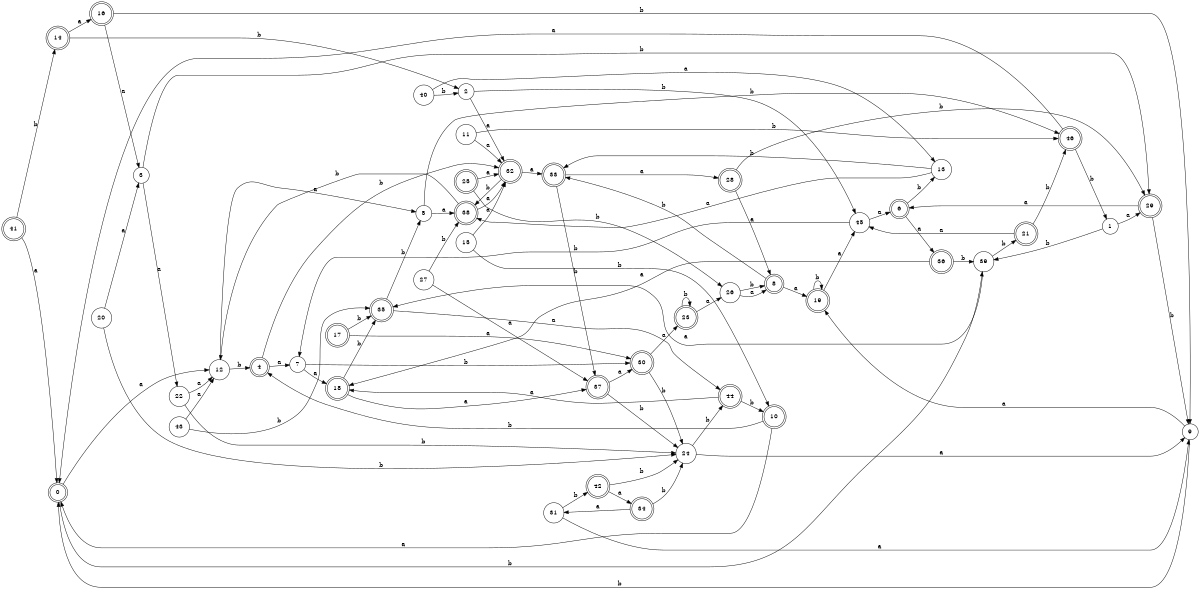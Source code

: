 digraph n38_6 {
__start0 [label="" shape="none"];

rankdir=LR;
size="8,5";

s0 [style="rounded,filled", color="black", fillcolor="white" shape="doublecircle", label="0"];
s1 [style="filled", color="black", fillcolor="white" shape="circle", label="1"];
s2 [style="filled", color="black", fillcolor="white" shape="circle", label="2"];
s3 [style="filled", color="black", fillcolor="white" shape="circle", label="3"];
s4 [style="rounded,filled", color="black", fillcolor="white" shape="doublecircle", label="4"];
s5 [style="filled", color="black", fillcolor="white" shape="circle", label="5"];
s6 [style="rounded,filled", color="black", fillcolor="white" shape="doublecircle", label="6"];
s7 [style="filled", color="black", fillcolor="white" shape="circle", label="7"];
s8 [style="rounded,filled", color="black", fillcolor="white" shape="doublecircle", label="8"];
s9 [style="filled", color="black", fillcolor="white" shape="circle", label="9"];
s10 [style="rounded,filled", color="black", fillcolor="white" shape="doublecircle", label="10"];
s11 [style="filled", color="black", fillcolor="white" shape="circle", label="11"];
s12 [style="filled", color="black", fillcolor="white" shape="circle", label="12"];
s13 [style="filled", color="black", fillcolor="white" shape="circle", label="13"];
s14 [style="rounded,filled", color="black", fillcolor="white" shape="doublecircle", label="14"];
s15 [style="filled", color="black", fillcolor="white" shape="circle", label="15"];
s16 [style="rounded,filled", color="black", fillcolor="white" shape="doublecircle", label="16"];
s17 [style="rounded,filled", color="black", fillcolor="white" shape="doublecircle", label="17"];
s18 [style="rounded,filled", color="black", fillcolor="white" shape="doublecircle", label="18"];
s19 [style="rounded,filled", color="black", fillcolor="white" shape="doublecircle", label="19"];
s20 [style="filled", color="black", fillcolor="white" shape="circle", label="20"];
s21 [style="rounded,filled", color="black", fillcolor="white" shape="doublecircle", label="21"];
s22 [style="filled", color="black", fillcolor="white" shape="circle", label="22"];
s23 [style="rounded,filled", color="black", fillcolor="white" shape="doublecircle", label="23"];
s24 [style="filled", color="black", fillcolor="white" shape="circle", label="24"];
s25 [style="rounded,filled", color="black", fillcolor="white" shape="doublecircle", label="25"];
s26 [style="filled", color="black", fillcolor="white" shape="circle", label="26"];
s27 [style="filled", color="black", fillcolor="white" shape="circle", label="27"];
s28 [style="rounded,filled", color="black", fillcolor="white" shape="doublecircle", label="28"];
s29 [style="rounded,filled", color="black", fillcolor="white" shape="doublecircle", label="29"];
s30 [style="rounded,filled", color="black", fillcolor="white" shape="doublecircle", label="30"];
s31 [style="filled", color="black", fillcolor="white" shape="circle", label="31"];
s32 [style="rounded,filled", color="black", fillcolor="white" shape="doublecircle", label="32"];
s33 [style="rounded,filled", color="black", fillcolor="white" shape="doublecircle", label="33"];
s34 [style="rounded,filled", color="black", fillcolor="white" shape="doublecircle", label="34"];
s35 [style="rounded,filled", color="black", fillcolor="white" shape="doublecircle", label="35"];
s36 [style="rounded,filled", color="black", fillcolor="white" shape="doublecircle", label="36"];
s37 [style="rounded,filled", color="black", fillcolor="white" shape="doublecircle", label="37"];
s38 [style="rounded,filled", color="black", fillcolor="white" shape="doublecircle", label="38"];
s39 [style="filled", color="black", fillcolor="white" shape="circle", label="39"];
s40 [style="filled", color="black", fillcolor="white" shape="circle", label="40"];
s41 [style="rounded,filled", color="black", fillcolor="white" shape="doublecircle", label="41"];
s42 [style="rounded,filled", color="black", fillcolor="white" shape="doublecircle", label="42"];
s43 [style="filled", color="black", fillcolor="white" shape="circle", label="43"];
s44 [style="rounded,filled", color="black", fillcolor="white" shape="doublecircle", label="44"];
s45 [style="filled", color="black", fillcolor="white" shape="circle", label="45"];
s46 [style="rounded,filled", color="black", fillcolor="white" shape="doublecircle", label="46"];
s0 -> s12 [label="a"];
s0 -> s39 [label="b"];
s1 -> s29 [label="a"];
s1 -> s39 [label="b"];
s2 -> s32 [label="a"];
s2 -> s45 [label="b"];
s3 -> s22 [label="a"];
s3 -> s29 [label="b"];
s4 -> s7 [label="a"];
s4 -> s32 [label="b"];
s5 -> s38 [label="a"];
s5 -> s46 [label="b"];
s6 -> s36 [label="a"];
s6 -> s13 [label="b"];
s7 -> s18 [label="a"];
s7 -> s30 [label="b"];
s8 -> s19 [label="a"];
s8 -> s33 [label="b"];
s9 -> s19 [label="a"];
s9 -> s0 [label="b"];
s10 -> s0 [label="a"];
s10 -> s4 [label="b"];
s11 -> s32 [label="a"];
s11 -> s46 [label="b"];
s12 -> s5 [label="a"];
s12 -> s4 [label="b"];
s13 -> s38 [label="a"];
s13 -> s33 [label="b"];
s14 -> s16 [label="a"];
s14 -> s2 [label="b"];
s15 -> s32 [label="a"];
s15 -> s10 [label="b"];
s16 -> s3 [label="a"];
s16 -> s9 [label="b"];
s17 -> s30 [label="a"];
s17 -> s35 [label="b"];
s18 -> s37 [label="a"];
s18 -> s35 [label="b"];
s19 -> s45 [label="a"];
s19 -> s19 [label="b"];
s20 -> s3 [label="a"];
s20 -> s24 [label="b"];
s21 -> s45 [label="a"];
s21 -> s46 [label="b"];
s22 -> s12 [label="a"];
s22 -> s24 [label="b"];
s23 -> s26 [label="a"];
s23 -> s23 [label="b"];
s24 -> s9 [label="a"];
s24 -> s44 [label="b"];
s25 -> s32 [label="a"];
s25 -> s26 [label="b"];
s26 -> s8 [label="a"];
s26 -> s8 [label="b"];
s27 -> s37 [label="a"];
s27 -> s38 [label="b"];
s28 -> s8 [label="a"];
s28 -> s29 [label="b"];
s29 -> s6 [label="a"];
s29 -> s9 [label="b"];
s30 -> s23 [label="a"];
s30 -> s24 [label="b"];
s31 -> s9 [label="a"];
s31 -> s42 [label="b"];
s32 -> s33 [label="a"];
s32 -> s38 [label="b"];
s33 -> s28 [label="a"];
s33 -> s37 [label="b"];
s34 -> s31 [label="a"];
s34 -> s24 [label="b"];
s35 -> s44 [label="a"];
s35 -> s5 [label="b"];
s36 -> s18 [label="a"];
s36 -> s39 [label="b"];
s37 -> s30 [label="a"];
s37 -> s24 [label="b"];
s38 -> s32 [label="a"];
s38 -> s12 [label="b"];
s39 -> s35 [label="a"];
s39 -> s21 [label="b"];
s40 -> s13 [label="a"];
s40 -> s2 [label="b"];
s41 -> s0 [label="a"];
s41 -> s14 [label="b"];
s42 -> s34 [label="a"];
s42 -> s24 [label="b"];
s43 -> s12 [label="a"];
s43 -> s35 [label="b"];
s44 -> s18 [label="a"];
s44 -> s10 [label="b"];
s45 -> s6 [label="a"];
s45 -> s7 [label="b"];
s46 -> s0 [label="a"];
s46 -> s1 [label="b"];

}